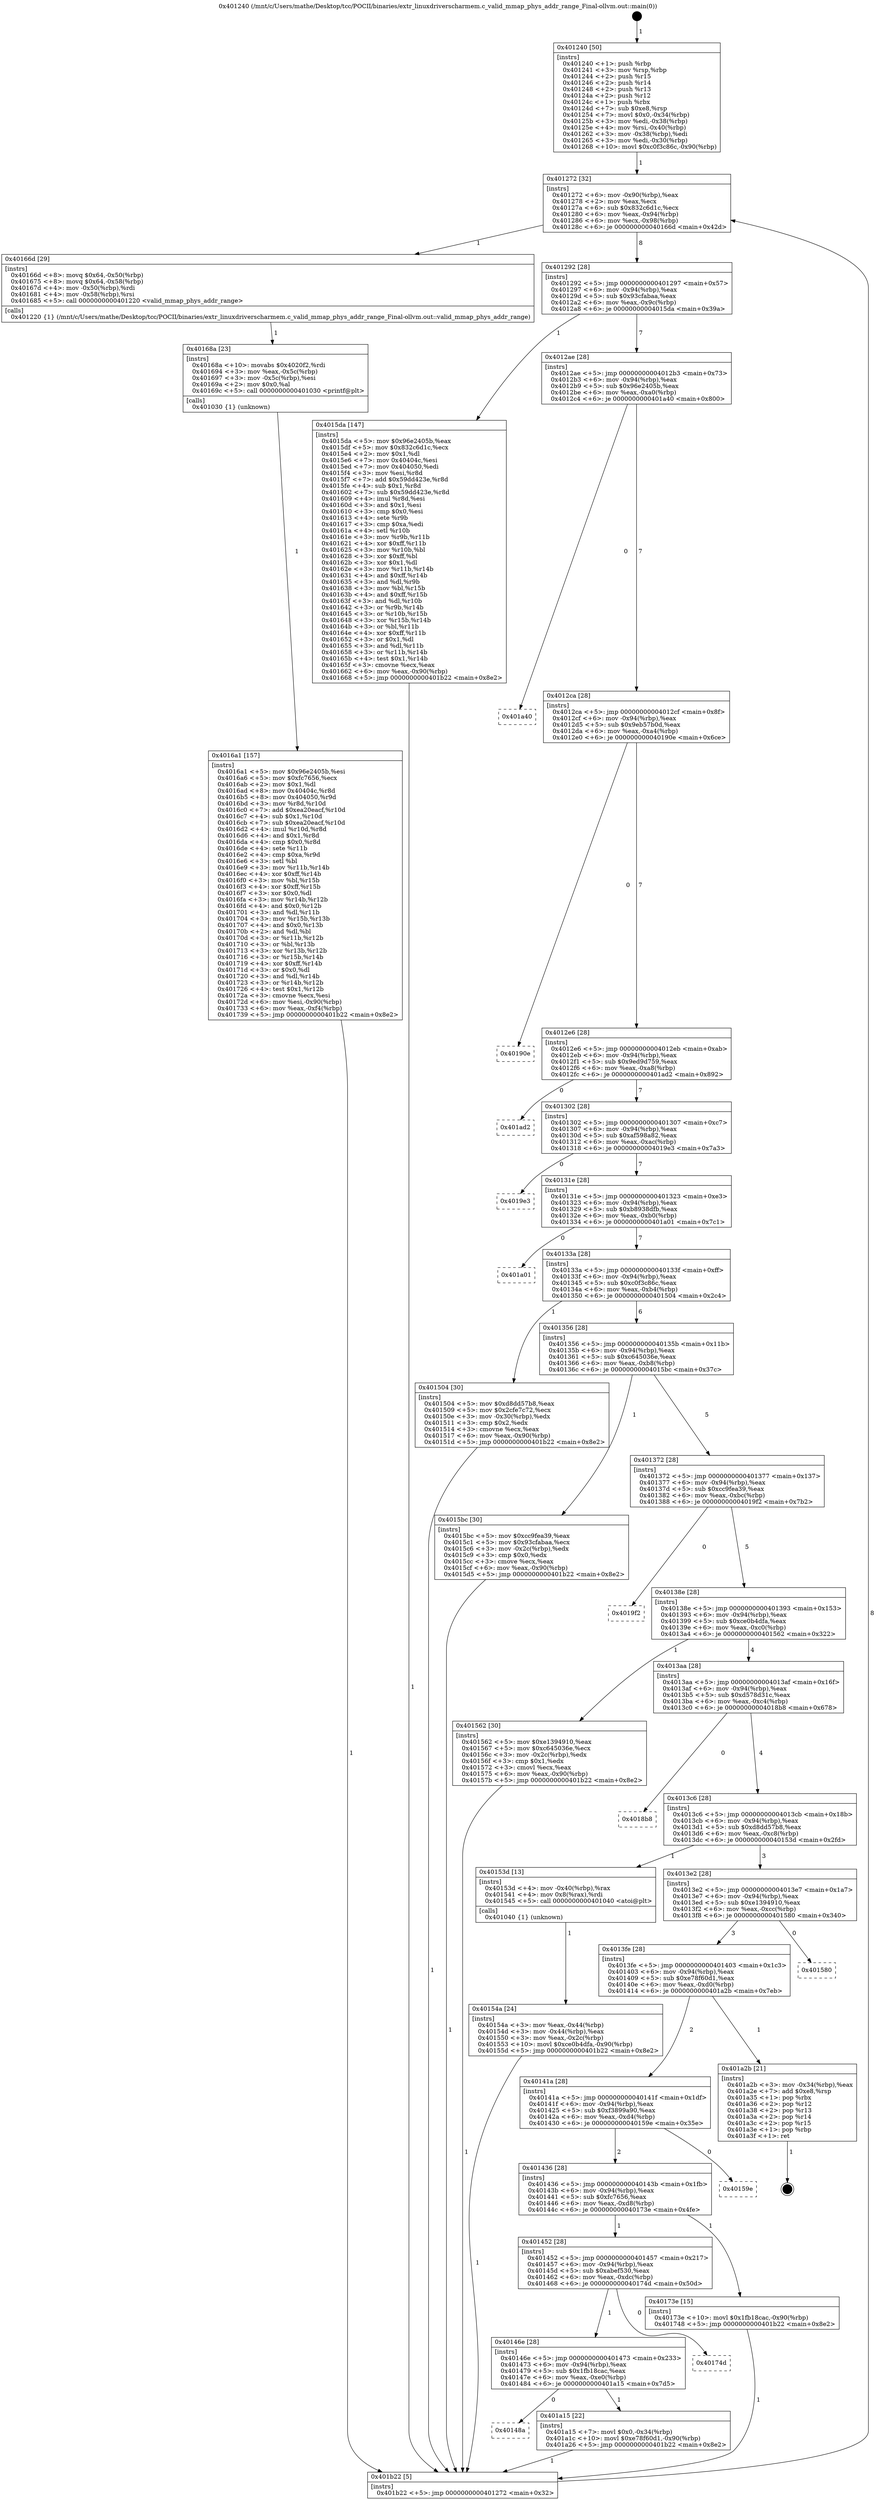 digraph "0x401240" {
  label = "0x401240 (/mnt/c/Users/mathe/Desktop/tcc/POCII/binaries/extr_linuxdriverscharmem.c_valid_mmap_phys_addr_range_Final-ollvm.out::main(0))"
  labelloc = "t"
  node[shape=record]

  Entry [label="",width=0.3,height=0.3,shape=circle,fillcolor=black,style=filled]
  "0x401272" [label="{
     0x401272 [32]\l
     | [instrs]\l
     &nbsp;&nbsp;0x401272 \<+6\>: mov -0x90(%rbp),%eax\l
     &nbsp;&nbsp;0x401278 \<+2\>: mov %eax,%ecx\l
     &nbsp;&nbsp;0x40127a \<+6\>: sub $0x832c6d1c,%ecx\l
     &nbsp;&nbsp;0x401280 \<+6\>: mov %eax,-0x94(%rbp)\l
     &nbsp;&nbsp;0x401286 \<+6\>: mov %ecx,-0x98(%rbp)\l
     &nbsp;&nbsp;0x40128c \<+6\>: je 000000000040166d \<main+0x42d\>\l
  }"]
  "0x40166d" [label="{
     0x40166d [29]\l
     | [instrs]\l
     &nbsp;&nbsp;0x40166d \<+8\>: movq $0x64,-0x50(%rbp)\l
     &nbsp;&nbsp;0x401675 \<+8\>: movq $0x64,-0x58(%rbp)\l
     &nbsp;&nbsp;0x40167d \<+4\>: mov -0x50(%rbp),%rdi\l
     &nbsp;&nbsp;0x401681 \<+4\>: mov -0x58(%rbp),%rsi\l
     &nbsp;&nbsp;0x401685 \<+5\>: call 0000000000401220 \<valid_mmap_phys_addr_range\>\l
     | [calls]\l
     &nbsp;&nbsp;0x401220 \{1\} (/mnt/c/Users/mathe/Desktop/tcc/POCII/binaries/extr_linuxdriverscharmem.c_valid_mmap_phys_addr_range_Final-ollvm.out::valid_mmap_phys_addr_range)\l
  }"]
  "0x401292" [label="{
     0x401292 [28]\l
     | [instrs]\l
     &nbsp;&nbsp;0x401292 \<+5\>: jmp 0000000000401297 \<main+0x57\>\l
     &nbsp;&nbsp;0x401297 \<+6\>: mov -0x94(%rbp),%eax\l
     &nbsp;&nbsp;0x40129d \<+5\>: sub $0x93cfabaa,%eax\l
     &nbsp;&nbsp;0x4012a2 \<+6\>: mov %eax,-0x9c(%rbp)\l
     &nbsp;&nbsp;0x4012a8 \<+6\>: je 00000000004015da \<main+0x39a\>\l
  }"]
  Exit [label="",width=0.3,height=0.3,shape=circle,fillcolor=black,style=filled,peripheries=2]
  "0x4015da" [label="{
     0x4015da [147]\l
     | [instrs]\l
     &nbsp;&nbsp;0x4015da \<+5\>: mov $0x96e2405b,%eax\l
     &nbsp;&nbsp;0x4015df \<+5\>: mov $0x832c6d1c,%ecx\l
     &nbsp;&nbsp;0x4015e4 \<+2\>: mov $0x1,%dl\l
     &nbsp;&nbsp;0x4015e6 \<+7\>: mov 0x40404c,%esi\l
     &nbsp;&nbsp;0x4015ed \<+7\>: mov 0x404050,%edi\l
     &nbsp;&nbsp;0x4015f4 \<+3\>: mov %esi,%r8d\l
     &nbsp;&nbsp;0x4015f7 \<+7\>: add $0x59dd423e,%r8d\l
     &nbsp;&nbsp;0x4015fe \<+4\>: sub $0x1,%r8d\l
     &nbsp;&nbsp;0x401602 \<+7\>: sub $0x59dd423e,%r8d\l
     &nbsp;&nbsp;0x401609 \<+4\>: imul %r8d,%esi\l
     &nbsp;&nbsp;0x40160d \<+3\>: and $0x1,%esi\l
     &nbsp;&nbsp;0x401610 \<+3\>: cmp $0x0,%esi\l
     &nbsp;&nbsp;0x401613 \<+4\>: sete %r9b\l
     &nbsp;&nbsp;0x401617 \<+3\>: cmp $0xa,%edi\l
     &nbsp;&nbsp;0x40161a \<+4\>: setl %r10b\l
     &nbsp;&nbsp;0x40161e \<+3\>: mov %r9b,%r11b\l
     &nbsp;&nbsp;0x401621 \<+4\>: xor $0xff,%r11b\l
     &nbsp;&nbsp;0x401625 \<+3\>: mov %r10b,%bl\l
     &nbsp;&nbsp;0x401628 \<+3\>: xor $0xff,%bl\l
     &nbsp;&nbsp;0x40162b \<+3\>: xor $0x1,%dl\l
     &nbsp;&nbsp;0x40162e \<+3\>: mov %r11b,%r14b\l
     &nbsp;&nbsp;0x401631 \<+4\>: and $0xff,%r14b\l
     &nbsp;&nbsp;0x401635 \<+3\>: and %dl,%r9b\l
     &nbsp;&nbsp;0x401638 \<+3\>: mov %bl,%r15b\l
     &nbsp;&nbsp;0x40163b \<+4\>: and $0xff,%r15b\l
     &nbsp;&nbsp;0x40163f \<+3\>: and %dl,%r10b\l
     &nbsp;&nbsp;0x401642 \<+3\>: or %r9b,%r14b\l
     &nbsp;&nbsp;0x401645 \<+3\>: or %r10b,%r15b\l
     &nbsp;&nbsp;0x401648 \<+3\>: xor %r15b,%r14b\l
     &nbsp;&nbsp;0x40164b \<+3\>: or %bl,%r11b\l
     &nbsp;&nbsp;0x40164e \<+4\>: xor $0xff,%r11b\l
     &nbsp;&nbsp;0x401652 \<+3\>: or $0x1,%dl\l
     &nbsp;&nbsp;0x401655 \<+3\>: and %dl,%r11b\l
     &nbsp;&nbsp;0x401658 \<+3\>: or %r11b,%r14b\l
     &nbsp;&nbsp;0x40165b \<+4\>: test $0x1,%r14b\l
     &nbsp;&nbsp;0x40165f \<+3\>: cmovne %ecx,%eax\l
     &nbsp;&nbsp;0x401662 \<+6\>: mov %eax,-0x90(%rbp)\l
     &nbsp;&nbsp;0x401668 \<+5\>: jmp 0000000000401b22 \<main+0x8e2\>\l
  }"]
  "0x4012ae" [label="{
     0x4012ae [28]\l
     | [instrs]\l
     &nbsp;&nbsp;0x4012ae \<+5\>: jmp 00000000004012b3 \<main+0x73\>\l
     &nbsp;&nbsp;0x4012b3 \<+6\>: mov -0x94(%rbp),%eax\l
     &nbsp;&nbsp;0x4012b9 \<+5\>: sub $0x96e2405b,%eax\l
     &nbsp;&nbsp;0x4012be \<+6\>: mov %eax,-0xa0(%rbp)\l
     &nbsp;&nbsp;0x4012c4 \<+6\>: je 0000000000401a40 \<main+0x800\>\l
  }"]
  "0x40148a" [label="{
     0x40148a\l
  }", style=dashed]
  "0x401a40" [label="{
     0x401a40\l
  }", style=dashed]
  "0x4012ca" [label="{
     0x4012ca [28]\l
     | [instrs]\l
     &nbsp;&nbsp;0x4012ca \<+5\>: jmp 00000000004012cf \<main+0x8f\>\l
     &nbsp;&nbsp;0x4012cf \<+6\>: mov -0x94(%rbp),%eax\l
     &nbsp;&nbsp;0x4012d5 \<+5\>: sub $0x9eb57b0d,%eax\l
     &nbsp;&nbsp;0x4012da \<+6\>: mov %eax,-0xa4(%rbp)\l
     &nbsp;&nbsp;0x4012e0 \<+6\>: je 000000000040190e \<main+0x6ce\>\l
  }"]
  "0x401a15" [label="{
     0x401a15 [22]\l
     | [instrs]\l
     &nbsp;&nbsp;0x401a15 \<+7\>: movl $0x0,-0x34(%rbp)\l
     &nbsp;&nbsp;0x401a1c \<+10\>: movl $0xe78f60d1,-0x90(%rbp)\l
     &nbsp;&nbsp;0x401a26 \<+5\>: jmp 0000000000401b22 \<main+0x8e2\>\l
  }"]
  "0x40190e" [label="{
     0x40190e\l
  }", style=dashed]
  "0x4012e6" [label="{
     0x4012e6 [28]\l
     | [instrs]\l
     &nbsp;&nbsp;0x4012e6 \<+5\>: jmp 00000000004012eb \<main+0xab\>\l
     &nbsp;&nbsp;0x4012eb \<+6\>: mov -0x94(%rbp),%eax\l
     &nbsp;&nbsp;0x4012f1 \<+5\>: sub $0x9ed9d759,%eax\l
     &nbsp;&nbsp;0x4012f6 \<+6\>: mov %eax,-0xa8(%rbp)\l
     &nbsp;&nbsp;0x4012fc \<+6\>: je 0000000000401ad2 \<main+0x892\>\l
  }"]
  "0x40146e" [label="{
     0x40146e [28]\l
     | [instrs]\l
     &nbsp;&nbsp;0x40146e \<+5\>: jmp 0000000000401473 \<main+0x233\>\l
     &nbsp;&nbsp;0x401473 \<+6\>: mov -0x94(%rbp),%eax\l
     &nbsp;&nbsp;0x401479 \<+5\>: sub $0x1fb18cac,%eax\l
     &nbsp;&nbsp;0x40147e \<+6\>: mov %eax,-0xe0(%rbp)\l
     &nbsp;&nbsp;0x401484 \<+6\>: je 0000000000401a15 \<main+0x7d5\>\l
  }"]
  "0x401ad2" [label="{
     0x401ad2\l
  }", style=dashed]
  "0x401302" [label="{
     0x401302 [28]\l
     | [instrs]\l
     &nbsp;&nbsp;0x401302 \<+5\>: jmp 0000000000401307 \<main+0xc7\>\l
     &nbsp;&nbsp;0x401307 \<+6\>: mov -0x94(%rbp),%eax\l
     &nbsp;&nbsp;0x40130d \<+5\>: sub $0xaf598a82,%eax\l
     &nbsp;&nbsp;0x401312 \<+6\>: mov %eax,-0xac(%rbp)\l
     &nbsp;&nbsp;0x401318 \<+6\>: je 00000000004019e3 \<main+0x7a3\>\l
  }"]
  "0x40174d" [label="{
     0x40174d\l
  }", style=dashed]
  "0x4019e3" [label="{
     0x4019e3\l
  }", style=dashed]
  "0x40131e" [label="{
     0x40131e [28]\l
     | [instrs]\l
     &nbsp;&nbsp;0x40131e \<+5\>: jmp 0000000000401323 \<main+0xe3\>\l
     &nbsp;&nbsp;0x401323 \<+6\>: mov -0x94(%rbp),%eax\l
     &nbsp;&nbsp;0x401329 \<+5\>: sub $0xb8938dfb,%eax\l
     &nbsp;&nbsp;0x40132e \<+6\>: mov %eax,-0xb0(%rbp)\l
     &nbsp;&nbsp;0x401334 \<+6\>: je 0000000000401a01 \<main+0x7c1\>\l
  }"]
  "0x401452" [label="{
     0x401452 [28]\l
     | [instrs]\l
     &nbsp;&nbsp;0x401452 \<+5\>: jmp 0000000000401457 \<main+0x217\>\l
     &nbsp;&nbsp;0x401457 \<+6\>: mov -0x94(%rbp),%eax\l
     &nbsp;&nbsp;0x40145d \<+5\>: sub $0xabef530,%eax\l
     &nbsp;&nbsp;0x401462 \<+6\>: mov %eax,-0xdc(%rbp)\l
     &nbsp;&nbsp;0x401468 \<+6\>: je 000000000040174d \<main+0x50d\>\l
  }"]
  "0x401a01" [label="{
     0x401a01\l
  }", style=dashed]
  "0x40133a" [label="{
     0x40133a [28]\l
     | [instrs]\l
     &nbsp;&nbsp;0x40133a \<+5\>: jmp 000000000040133f \<main+0xff\>\l
     &nbsp;&nbsp;0x40133f \<+6\>: mov -0x94(%rbp),%eax\l
     &nbsp;&nbsp;0x401345 \<+5\>: sub $0xc0f3c86c,%eax\l
     &nbsp;&nbsp;0x40134a \<+6\>: mov %eax,-0xb4(%rbp)\l
     &nbsp;&nbsp;0x401350 \<+6\>: je 0000000000401504 \<main+0x2c4\>\l
  }"]
  "0x40173e" [label="{
     0x40173e [15]\l
     | [instrs]\l
     &nbsp;&nbsp;0x40173e \<+10\>: movl $0x1fb18cac,-0x90(%rbp)\l
     &nbsp;&nbsp;0x401748 \<+5\>: jmp 0000000000401b22 \<main+0x8e2\>\l
  }"]
  "0x401504" [label="{
     0x401504 [30]\l
     | [instrs]\l
     &nbsp;&nbsp;0x401504 \<+5\>: mov $0xd8dd57b8,%eax\l
     &nbsp;&nbsp;0x401509 \<+5\>: mov $0x2cfe7c72,%ecx\l
     &nbsp;&nbsp;0x40150e \<+3\>: mov -0x30(%rbp),%edx\l
     &nbsp;&nbsp;0x401511 \<+3\>: cmp $0x2,%edx\l
     &nbsp;&nbsp;0x401514 \<+3\>: cmovne %ecx,%eax\l
     &nbsp;&nbsp;0x401517 \<+6\>: mov %eax,-0x90(%rbp)\l
     &nbsp;&nbsp;0x40151d \<+5\>: jmp 0000000000401b22 \<main+0x8e2\>\l
  }"]
  "0x401356" [label="{
     0x401356 [28]\l
     | [instrs]\l
     &nbsp;&nbsp;0x401356 \<+5\>: jmp 000000000040135b \<main+0x11b\>\l
     &nbsp;&nbsp;0x40135b \<+6\>: mov -0x94(%rbp),%eax\l
     &nbsp;&nbsp;0x401361 \<+5\>: sub $0xc645036e,%eax\l
     &nbsp;&nbsp;0x401366 \<+6\>: mov %eax,-0xb8(%rbp)\l
     &nbsp;&nbsp;0x40136c \<+6\>: je 00000000004015bc \<main+0x37c\>\l
  }"]
  "0x401b22" [label="{
     0x401b22 [5]\l
     | [instrs]\l
     &nbsp;&nbsp;0x401b22 \<+5\>: jmp 0000000000401272 \<main+0x32\>\l
  }"]
  "0x401240" [label="{
     0x401240 [50]\l
     | [instrs]\l
     &nbsp;&nbsp;0x401240 \<+1\>: push %rbp\l
     &nbsp;&nbsp;0x401241 \<+3\>: mov %rsp,%rbp\l
     &nbsp;&nbsp;0x401244 \<+2\>: push %r15\l
     &nbsp;&nbsp;0x401246 \<+2\>: push %r14\l
     &nbsp;&nbsp;0x401248 \<+2\>: push %r13\l
     &nbsp;&nbsp;0x40124a \<+2\>: push %r12\l
     &nbsp;&nbsp;0x40124c \<+1\>: push %rbx\l
     &nbsp;&nbsp;0x40124d \<+7\>: sub $0xe8,%rsp\l
     &nbsp;&nbsp;0x401254 \<+7\>: movl $0x0,-0x34(%rbp)\l
     &nbsp;&nbsp;0x40125b \<+3\>: mov %edi,-0x38(%rbp)\l
     &nbsp;&nbsp;0x40125e \<+4\>: mov %rsi,-0x40(%rbp)\l
     &nbsp;&nbsp;0x401262 \<+3\>: mov -0x38(%rbp),%edi\l
     &nbsp;&nbsp;0x401265 \<+3\>: mov %edi,-0x30(%rbp)\l
     &nbsp;&nbsp;0x401268 \<+10\>: movl $0xc0f3c86c,-0x90(%rbp)\l
  }"]
  "0x401436" [label="{
     0x401436 [28]\l
     | [instrs]\l
     &nbsp;&nbsp;0x401436 \<+5\>: jmp 000000000040143b \<main+0x1fb\>\l
     &nbsp;&nbsp;0x40143b \<+6\>: mov -0x94(%rbp),%eax\l
     &nbsp;&nbsp;0x401441 \<+5\>: sub $0xfc7656,%eax\l
     &nbsp;&nbsp;0x401446 \<+6\>: mov %eax,-0xd8(%rbp)\l
     &nbsp;&nbsp;0x40144c \<+6\>: je 000000000040173e \<main+0x4fe\>\l
  }"]
  "0x4015bc" [label="{
     0x4015bc [30]\l
     | [instrs]\l
     &nbsp;&nbsp;0x4015bc \<+5\>: mov $0xcc9fea39,%eax\l
     &nbsp;&nbsp;0x4015c1 \<+5\>: mov $0x93cfabaa,%ecx\l
     &nbsp;&nbsp;0x4015c6 \<+3\>: mov -0x2c(%rbp),%edx\l
     &nbsp;&nbsp;0x4015c9 \<+3\>: cmp $0x0,%edx\l
     &nbsp;&nbsp;0x4015cc \<+3\>: cmove %ecx,%eax\l
     &nbsp;&nbsp;0x4015cf \<+6\>: mov %eax,-0x90(%rbp)\l
     &nbsp;&nbsp;0x4015d5 \<+5\>: jmp 0000000000401b22 \<main+0x8e2\>\l
  }"]
  "0x401372" [label="{
     0x401372 [28]\l
     | [instrs]\l
     &nbsp;&nbsp;0x401372 \<+5\>: jmp 0000000000401377 \<main+0x137\>\l
     &nbsp;&nbsp;0x401377 \<+6\>: mov -0x94(%rbp),%eax\l
     &nbsp;&nbsp;0x40137d \<+5\>: sub $0xcc9fea39,%eax\l
     &nbsp;&nbsp;0x401382 \<+6\>: mov %eax,-0xbc(%rbp)\l
     &nbsp;&nbsp;0x401388 \<+6\>: je 00000000004019f2 \<main+0x7b2\>\l
  }"]
  "0x40159e" [label="{
     0x40159e\l
  }", style=dashed]
  "0x4019f2" [label="{
     0x4019f2\l
  }", style=dashed]
  "0x40138e" [label="{
     0x40138e [28]\l
     | [instrs]\l
     &nbsp;&nbsp;0x40138e \<+5\>: jmp 0000000000401393 \<main+0x153\>\l
     &nbsp;&nbsp;0x401393 \<+6\>: mov -0x94(%rbp),%eax\l
     &nbsp;&nbsp;0x401399 \<+5\>: sub $0xce0b4dfa,%eax\l
     &nbsp;&nbsp;0x40139e \<+6\>: mov %eax,-0xc0(%rbp)\l
     &nbsp;&nbsp;0x4013a4 \<+6\>: je 0000000000401562 \<main+0x322\>\l
  }"]
  "0x40141a" [label="{
     0x40141a [28]\l
     | [instrs]\l
     &nbsp;&nbsp;0x40141a \<+5\>: jmp 000000000040141f \<main+0x1df\>\l
     &nbsp;&nbsp;0x40141f \<+6\>: mov -0x94(%rbp),%eax\l
     &nbsp;&nbsp;0x401425 \<+5\>: sub $0xf3899a90,%eax\l
     &nbsp;&nbsp;0x40142a \<+6\>: mov %eax,-0xd4(%rbp)\l
     &nbsp;&nbsp;0x401430 \<+6\>: je 000000000040159e \<main+0x35e\>\l
  }"]
  "0x401562" [label="{
     0x401562 [30]\l
     | [instrs]\l
     &nbsp;&nbsp;0x401562 \<+5\>: mov $0xe1394910,%eax\l
     &nbsp;&nbsp;0x401567 \<+5\>: mov $0xc645036e,%ecx\l
     &nbsp;&nbsp;0x40156c \<+3\>: mov -0x2c(%rbp),%edx\l
     &nbsp;&nbsp;0x40156f \<+3\>: cmp $0x1,%edx\l
     &nbsp;&nbsp;0x401572 \<+3\>: cmovl %ecx,%eax\l
     &nbsp;&nbsp;0x401575 \<+6\>: mov %eax,-0x90(%rbp)\l
     &nbsp;&nbsp;0x40157b \<+5\>: jmp 0000000000401b22 \<main+0x8e2\>\l
  }"]
  "0x4013aa" [label="{
     0x4013aa [28]\l
     | [instrs]\l
     &nbsp;&nbsp;0x4013aa \<+5\>: jmp 00000000004013af \<main+0x16f\>\l
     &nbsp;&nbsp;0x4013af \<+6\>: mov -0x94(%rbp),%eax\l
     &nbsp;&nbsp;0x4013b5 \<+5\>: sub $0xd578d31c,%eax\l
     &nbsp;&nbsp;0x4013ba \<+6\>: mov %eax,-0xc4(%rbp)\l
     &nbsp;&nbsp;0x4013c0 \<+6\>: je 00000000004018b8 \<main+0x678\>\l
  }"]
  "0x401a2b" [label="{
     0x401a2b [21]\l
     | [instrs]\l
     &nbsp;&nbsp;0x401a2b \<+3\>: mov -0x34(%rbp),%eax\l
     &nbsp;&nbsp;0x401a2e \<+7\>: add $0xe8,%rsp\l
     &nbsp;&nbsp;0x401a35 \<+1\>: pop %rbx\l
     &nbsp;&nbsp;0x401a36 \<+2\>: pop %r12\l
     &nbsp;&nbsp;0x401a38 \<+2\>: pop %r13\l
     &nbsp;&nbsp;0x401a3a \<+2\>: pop %r14\l
     &nbsp;&nbsp;0x401a3c \<+2\>: pop %r15\l
     &nbsp;&nbsp;0x401a3e \<+1\>: pop %rbp\l
     &nbsp;&nbsp;0x401a3f \<+1\>: ret\l
  }"]
  "0x4018b8" [label="{
     0x4018b8\l
  }", style=dashed]
  "0x4013c6" [label="{
     0x4013c6 [28]\l
     | [instrs]\l
     &nbsp;&nbsp;0x4013c6 \<+5\>: jmp 00000000004013cb \<main+0x18b\>\l
     &nbsp;&nbsp;0x4013cb \<+6\>: mov -0x94(%rbp),%eax\l
     &nbsp;&nbsp;0x4013d1 \<+5\>: sub $0xd8dd57b8,%eax\l
     &nbsp;&nbsp;0x4013d6 \<+6\>: mov %eax,-0xc8(%rbp)\l
     &nbsp;&nbsp;0x4013dc \<+6\>: je 000000000040153d \<main+0x2fd\>\l
  }"]
  "0x4013fe" [label="{
     0x4013fe [28]\l
     | [instrs]\l
     &nbsp;&nbsp;0x4013fe \<+5\>: jmp 0000000000401403 \<main+0x1c3\>\l
     &nbsp;&nbsp;0x401403 \<+6\>: mov -0x94(%rbp),%eax\l
     &nbsp;&nbsp;0x401409 \<+5\>: sub $0xe78f60d1,%eax\l
     &nbsp;&nbsp;0x40140e \<+6\>: mov %eax,-0xd0(%rbp)\l
     &nbsp;&nbsp;0x401414 \<+6\>: je 0000000000401a2b \<main+0x7eb\>\l
  }"]
  "0x40153d" [label="{
     0x40153d [13]\l
     | [instrs]\l
     &nbsp;&nbsp;0x40153d \<+4\>: mov -0x40(%rbp),%rax\l
     &nbsp;&nbsp;0x401541 \<+4\>: mov 0x8(%rax),%rdi\l
     &nbsp;&nbsp;0x401545 \<+5\>: call 0000000000401040 \<atoi@plt\>\l
     | [calls]\l
     &nbsp;&nbsp;0x401040 \{1\} (unknown)\l
  }"]
  "0x4013e2" [label="{
     0x4013e2 [28]\l
     | [instrs]\l
     &nbsp;&nbsp;0x4013e2 \<+5\>: jmp 00000000004013e7 \<main+0x1a7\>\l
     &nbsp;&nbsp;0x4013e7 \<+6\>: mov -0x94(%rbp),%eax\l
     &nbsp;&nbsp;0x4013ed \<+5\>: sub $0xe1394910,%eax\l
     &nbsp;&nbsp;0x4013f2 \<+6\>: mov %eax,-0xcc(%rbp)\l
     &nbsp;&nbsp;0x4013f8 \<+6\>: je 0000000000401580 \<main+0x340\>\l
  }"]
  "0x40154a" [label="{
     0x40154a [24]\l
     | [instrs]\l
     &nbsp;&nbsp;0x40154a \<+3\>: mov %eax,-0x44(%rbp)\l
     &nbsp;&nbsp;0x40154d \<+3\>: mov -0x44(%rbp),%eax\l
     &nbsp;&nbsp;0x401550 \<+3\>: mov %eax,-0x2c(%rbp)\l
     &nbsp;&nbsp;0x401553 \<+10\>: movl $0xce0b4dfa,-0x90(%rbp)\l
     &nbsp;&nbsp;0x40155d \<+5\>: jmp 0000000000401b22 \<main+0x8e2\>\l
  }"]
  "0x40168a" [label="{
     0x40168a [23]\l
     | [instrs]\l
     &nbsp;&nbsp;0x40168a \<+10\>: movabs $0x4020f2,%rdi\l
     &nbsp;&nbsp;0x401694 \<+3\>: mov %eax,-0x5c(%rbp)\l
     &nbsp;&nbsp;0x401697 \<+3\>: mov -0x5c(%rbp),%esi\l
     &nbsp;&nbsp;0x40169a \<+2\>: mov $0x0,%al\l
     &nbsp;&nbsp;0x40169c \<+5\>: call 0000000000401030 \<printf@plt\>\l
     | [calls]\l
     &nbsp;&nbsp;0x401030 \{1\} (unknown)\l
  }"]
  "0x4016a1" [label="{
     0x4016a1 [157]\l
     | [instrs]\l
     &nbsp;&nbsp;0x4016a1 \<+5\>: mov $0x96e2405b,%esi\l
     &nbsp;&nbsp;0x4016a6 \<+5\>: mov $0xfc7656,%ecx\l
     &nbsp;&nbsp;0x4016ab \<+2\>: mov $0x1,%dl\l
     &nbsp;&nbsp;0x4016ad \<+8\>: mov 0x40404c,%r8d\l
     &nbsp;&nbsp;0x4016b5 \<+8\>: mov 0x404050,%r9d\l
     &nbsp;&nbsp;0x4016bd \<+3\>: mov %r8d,%r10d\l
     &nbsp;&nbsp;0x4016c0 \<+7\>: add $0xea20eacf,%r10d\l
     &nbsp;&nbsp;0x4016c7 \<+4\>: sub $0x1,%r10d\l
     &nbsp;&nbsp;0x4016cb \<+7\>: sub $0xea20eacf,%r10d\l
     &nbsp;&nbsp;0x4016d2 \<+4\>: imul %r10d,%r8d\l
     &nbsp;&nbsp;0x4016d6 \<+4\>: and $0x1,%r8d\l
     &nbsp;&nbsp;0x4016da \<+4\>: cmp $0x0,%r8d\l
     &nbsp;&nbsp;0x4016de \<+4\>: sete %r11b\l
     &nbsp;&nbsp;0x4016e2 \<+4\>: cmp $0xa,%r9d\l
     &nbsp;&nbsp;0x4016e6 \<+3\>: setl %bl\l
     &nbsp;&nbsp;0x4016e9 \<+3\>: mov %r11b,%r14b\l
     &nbsp;&nbsp;0x4016ec \<+4\>: xor $0xff,%r14b\l
     &nbsp;&nbsp;0x4016f0 \<+3\>: mov %bl,%r15b\l
     &nbsp;&nbsp;0x4016f3 \<+4\>: xor $0xff,%r15b\l
     &nbsp;&nbsp;0x4016f7 \<+3\>: xor $0x0,%dl\l
     &nbsp;&nbsp;0x4016fa \<+3\>: mov %r14b,%r12b\l
     &nbsp;&nbsp;0x4016fd \<+4\>: and $0x0,%r12b\l
     &nbsp;&nbsp;0x401701 \<+3\>: and %dl,%r11b\l
     &nbsp;&nbsp;0x401704 \<+3\>: mov %r15b,%r13b\l
     &nbsp;&nbsp;0x401707 \<+4\>: and $0x0,%r13b\l
     &nbsp;&nbsp;0x40170b \<+2\>: and %dl,%bl\l
     &nbsp;&nbsp;0x40170d \<+3\>: or %r11b,%r12b\l
     &nbsp;&nbsp;0x401710 \<+3\>: or %bl,%r13b\l
     &nbsp;&nbsp;0x401713 \<+3\>: xor %r13b,%r12b\l
     &nbsp;&nbsp;0x401716 \<+3\>: or %r15b,%r14b\l
     &nbsp;&nbsp;0x401719 \<+4\>: xor $0xff,%r14b\l
     &nbsp;&nbsp;0x40171d \<+3\>: or $0x0,%dl\l
     &nbsp;&nbsp;0x401720 \<+3\>: and %dl,%r14b\l
     &nbsp;&nbsp;0x401723 \<+3\>: or %r14b,%r12b\l
     &nbsp;&nbsp;0x401726 \<+4\>: test $0x1,%r12b\l
     &nbsp;&nbsp;0x40172a \<+3\>: cmovne %ecx,%esi\l
     &nbsp;&nbsp;0x40172d \<+6\>: mov %esi,-0x90(%rbp)\l
     &nbsp;&nbsp;0x401733 \<+6\>: mov %eax,-0xf4(%rbp)\l
     &nbsp;&nbsp;0x401739 \<+5\>: jmp 0000000000401b22 \<main+0x8e2\>\l
  }"]
  "0x401580" [label="{
     0x401580\l
  }", style=dashed]
  Entry -> "0x401240" [label=" 1"]
  "0x401272" -> "0x40166d" [label=" 1"]
  "0x401272" -> "0x401292" [label=" 8"]
  "0x401a2b" -> Exit [label=" 1"]
  "0x401292" -> "0x4015da" [label=" 1"]
  "0x401292" -> "0x4012ae" [label=" 7"]
  "0x401a15" -> "0x401b22" [label=" 1"]
  "0x4012ae" -> "0x401a40" [label=" 0"]
  "0x4012ae" -> "0x4012ca" [label=" 7"]
  "0x40146e" -> "0x40148a" [label=" 0"]
  "0x4012ca" -> "0x40190e" [label=" 0"]
  "0x4012ca" -> "0x4012e6" [label=" 7"]
  "0x40146e" -> "0x401a15" [label=" 1"]
  "0x4012e6" -> "0x401ad2" [label=" 0"]
  "0x4012e6" -> "0x401302" [label=" 7"]
  "0x401452" -> "0x40146e" [label=" 1"]
  "0x401302" -> "0x4019e3" [label=" 0"]
  "0x401302" -> "0x40131e" [label=" 7"]
  "0x401452" -> "0x40174d" [label=" 0"]
  "0x40131e" -> "0x401a01" [label=" 0"]
  "0x40131e" -> "0x40133a" [label=" 7"]
  "0x40173e" -> "0x401b22" [label=" 1"]
  "0x40133a" -> "0x401504" [label=" 1"]
  "0x40133a" -> "0x401356" [label=" 6"]
  "0x401504" -> "0x401b22" [label=" 1"]
  "0x401240" -> "0x401272" [label=" 1"]
  "0x401b22" -> "0x401272" [label=" 8"]
  "0x401436" -> "0x401452" [label=" 1"]
  "0x401356" -> "0x4015bc" [label=" 1"]
  "0x401356" -> "0x401372" [label=" 5"]
  "0x401436" -> "0x40173e" [label=" 1"]
  "0x401372" -> "0x4019f2" [label=" 0"]
  "0x401372" -> "0x40138e" [label=" 5"]
  "0x40141a" -> "0x401436" [label=" 2"]
  "0x40138e" -> "0x401562" [label=" 1"]
  "0x40138e" -> "0x4013aa" [label=" 4"]
  "0x40141a" -> "0x40159e" [label=" 0"]
  "0x4013aa" -> "0x4018b8" [label=" 0"]
  "0x4013aa" -> "0x4013c6" [label=" 4"]
  "0x4013fe" -> "0x40141a" [label=" 2"]
  "0x4013c6" -> "0x40153d" [label=" 1"]
  "0x4013c6" -> "0x4013e2" [label=" 3"]
  "0x40153d" -> "0x40154a" [label=" 1"]
  "0x40154a" -> "0x401b22" [label=" 1"]
  "0x401562" -> "0x401b22" [label=" 1"]
  "0x4015bc" -> "0x401b22" [label=" 1"]
  "0x4015da" -> "0x401b22" [label=" 1"]
  "0x40166d" -> "0x40168a" [label=" 1"]
  "0x40168a" -> "0x4016a1" [label=" 1"]
  "0x4016a1" -> "0x401b22" [label=" 1"]
  "0x4013fe" -> "0x401a2b" [label=" 1"]
  "0x4013e2" -> "0x401580" [label=" 0"]
  "0x4013e2" -> "0x4013fe" [label=" 3"]
}
